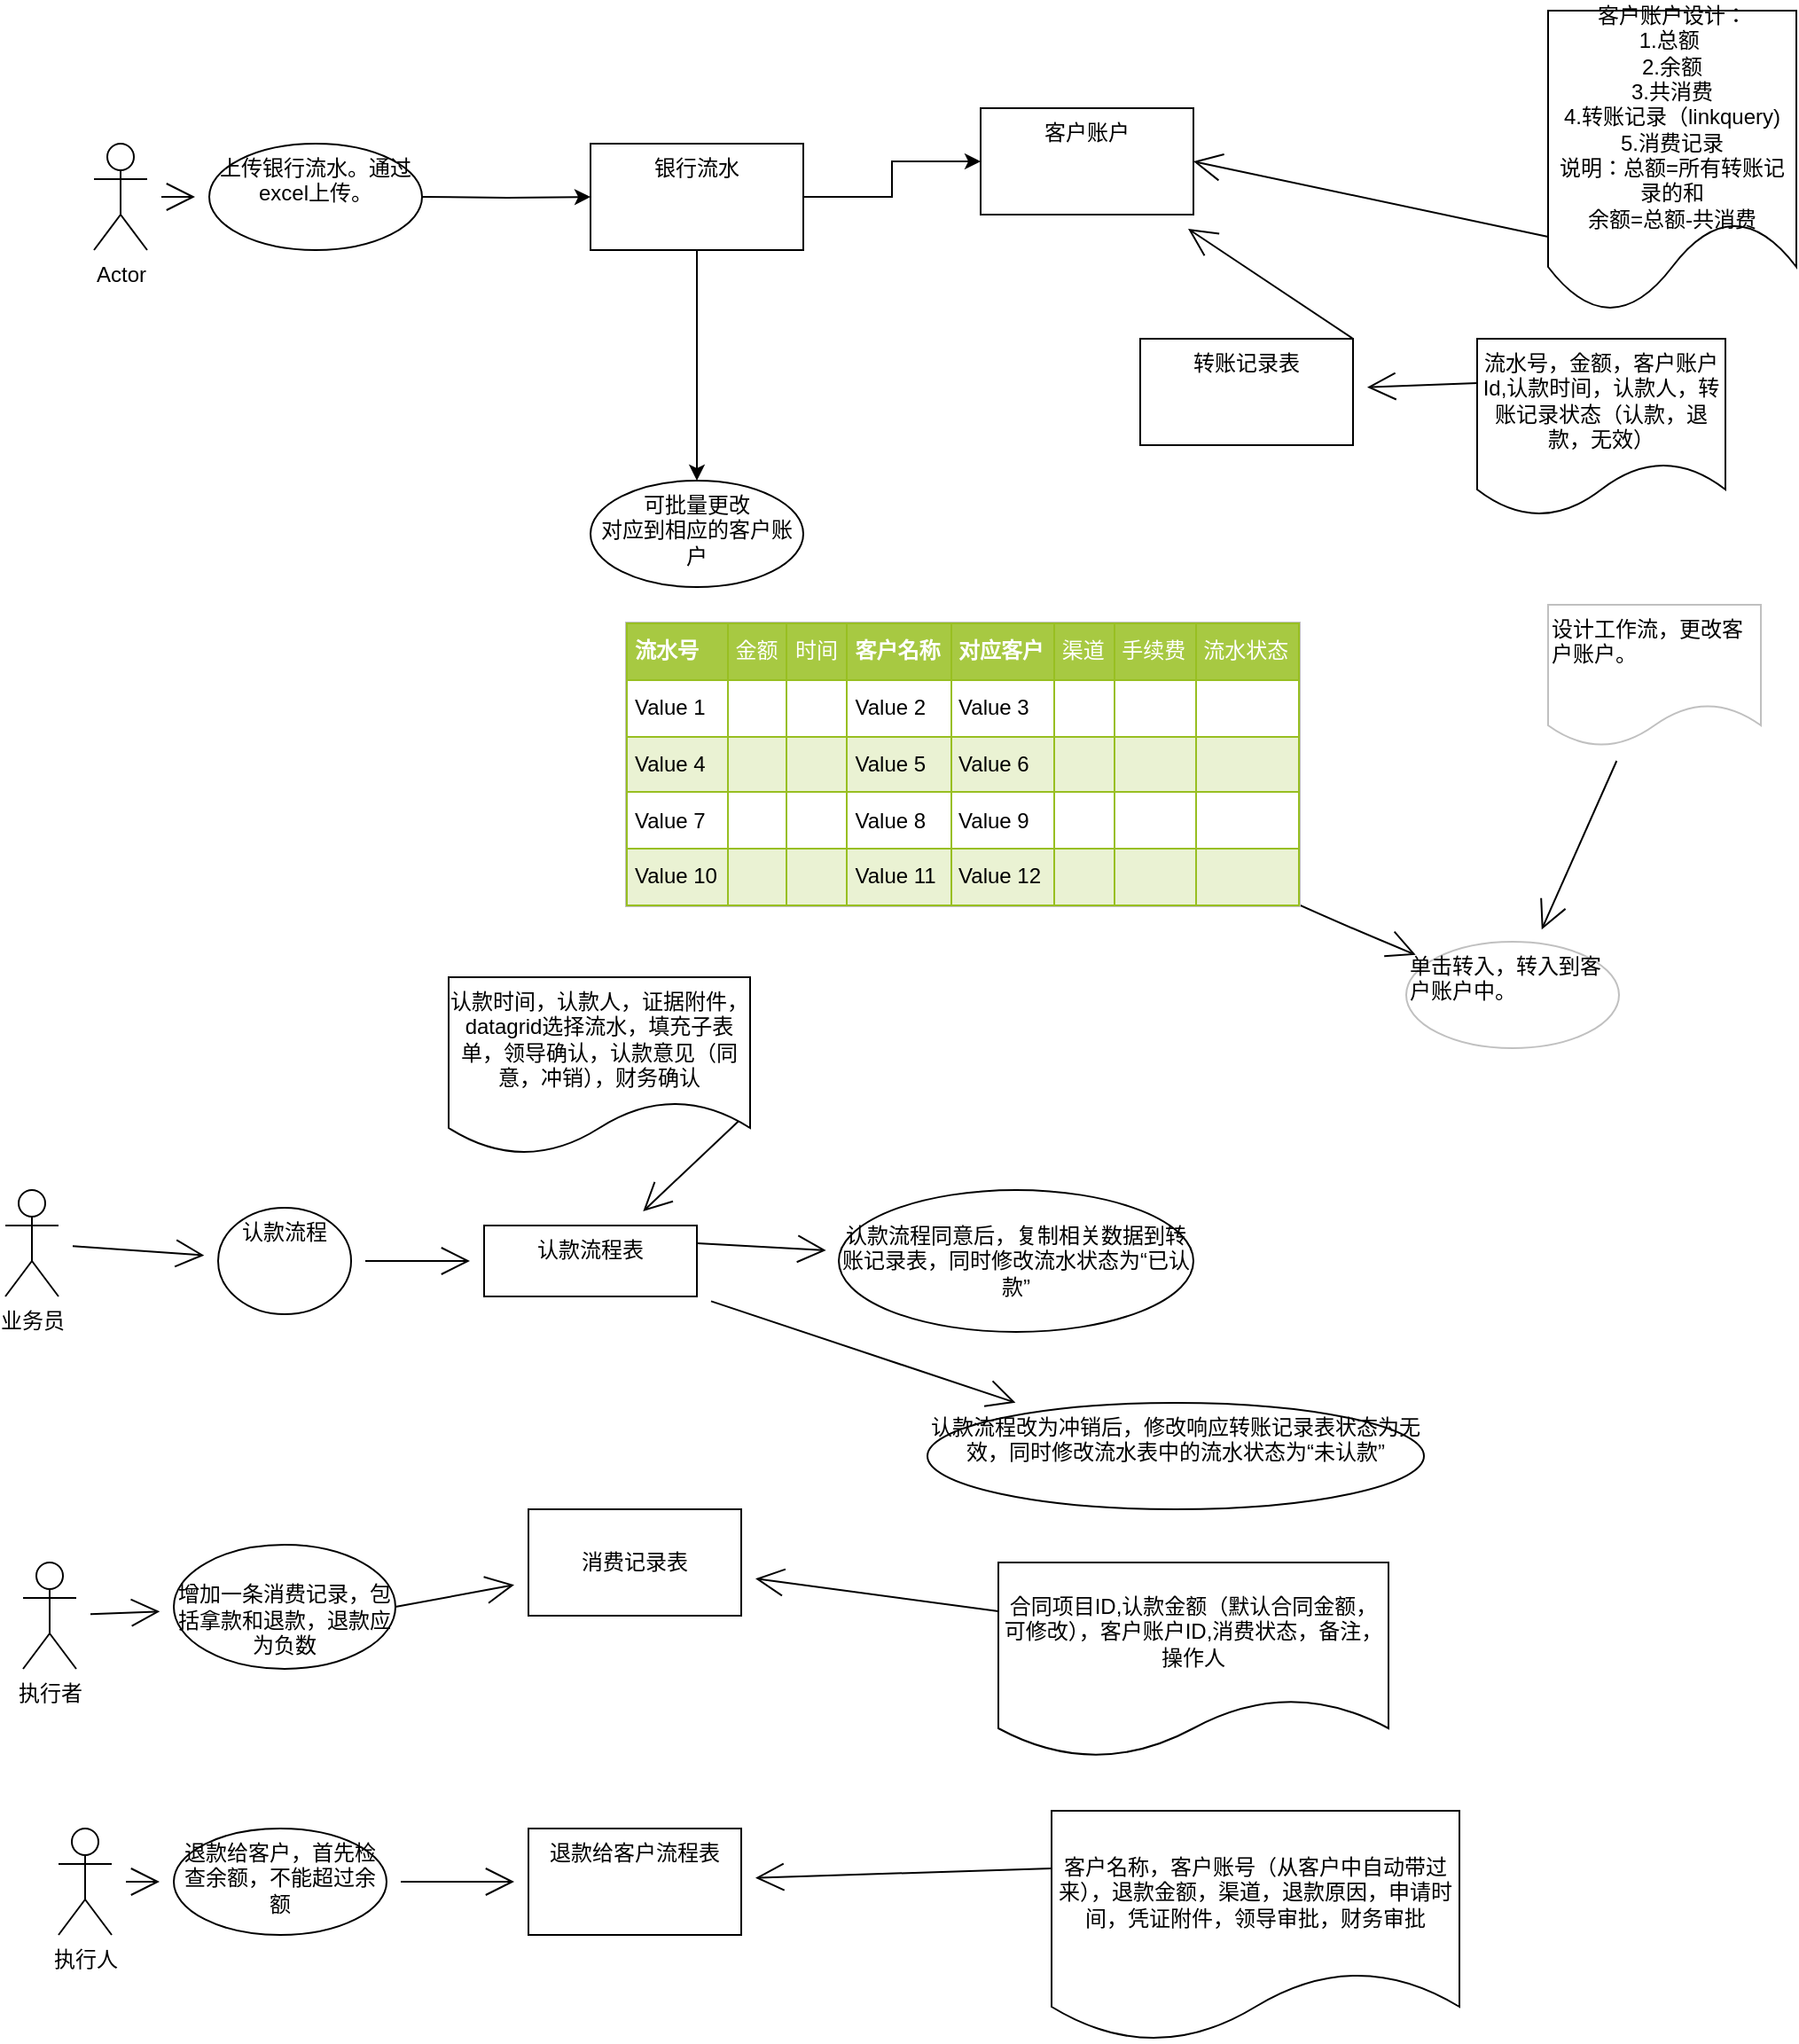 <mxfile version="15.3.3" type="github">
  <diagram id="i9z5DV8Quiy5ul4YF9sL" name="Page-1">
    <mxGraphModel dx="1221" dy="681" grid="1" gridSize="10" guides="1" tooltips="1" connect="1" arrows="1" fold="1" page="1" pageScale="1" pageWidth="827" pageHeight="1169" math="0" shadow="0">
      <root>
        <mxCell id="0" />
        <mxCell id="1" parent="0" />
        <mxCell id="20aYLW1WKIlqMCxb5FEP-12" value="" style="edgeStyle=none;curved=1;rounded=0;orthogonalLoop=1;jettySize=auto;html=1;endArrow=open;startSize=14;endSize=14;sourcePerimeterSpacing=8;targetPerimeterSpacing=8;" parent="1" source="_qh5CtxLGN5EkOG5CYsD-1" target="20aYLW1WKIlqMCxb5FEP-11" edge="1">
          <mxGeometry relative="1" as="geometry" />
        </mxCell>
        <mxCell id="_qh5CtxLGN5EkOG5CYsD-1" value="Actor" style="shape=umlActor;verticalLabelPosition=bottom;verticalAlign=top;html=1;outlineConnect=0;" parent="1" vertex="1">
          <mxGeometry x="60" y="90" width="30" height="60" as="geometry" />
        </mxCell>
        <mxCell id="_qh5CtxLGN5EkOG5CYsD-5" value="" style="edgeStyle=orthogonalEdgeStyle;rounded=0;orthogonalLoop=1;jettySize=auto;html=1;" parent="1" target="_qh5CtxLGN5EkOG5CYsD-4" edge="1">
          <mxGeometry relative="1" as="geometry">
            <mxPoint x="245" y="120" as="sourcePoint" />
          </mxGeometry>
        </mxCell>
        <mxCell id="_qh5CtxLGN5EkOG5CYsD-7" value="" style="edgeStyle=orthogonalEdgeStyle;rounded=0;orthogonalLoop=1;jettySize=auto;html=1;" parent="1" source="_qh5CtxLGN5EkOG5CYsD-4" target="_qh5CtxLGN5EkOG5CYsD-6" edge="1">
          <mxGeometry relative="1" as="geometry" />
        </mxCell>
        <mxCell id="_qh5CtxLGN5EkOG5CYsD-9" value="" style="edgeStyle=orthogonalEdgeStyle;rounded=0;orthogonalLoop=1;jettySize=auto;html=1;" parent="1" source="_qh5CtxLGN5EkOG5CYsD-4" target="_qh5CtxLGN5EkOG5CYsD-8" edge="1">
          <mxGeometry relative="1" as="geometry" />
        </mxCell>
        <mxCell id="_qh5CtxLGN5EkOG5CYsD-4" value="银行流水" style="whiteSpace=wrap;html=1;verticalAlign=top;" parent="1" vertex="1">
          <mxGeometry x="340" y="90" width="120" height="60" as="geometry" />
        </mxCell>
        <mxCell id="_qh5CtxLGN5EkOG5CYsD-6" value="客户账户" style="whiteSpace=wrap;html=1;verticalAlign=top;" parent="1" vertex="1">
          <mxGeometry x="560" y="70" width="120" height="60" as="geometry" />
        </mxCell>
        <mxCell id="_qh5CtxLGN5EkOG5CYsD-8" value="可批量更改&lt;br&gt;对应到相应的客户账户" style="ellipse;whiteSpace=wrap;html=1;verticalAlign=top;" parent="1" vertex="1">
          <mxGeometry x="340" y="280" width="120" height="60" as="geometry" />
        </mxCell>
        <mxCell id="20aYLW1WKIlqMCxb5FEP-13" style="edgeStyle=none;curved=1;rounded=0;orthogonalLoop=1;jettySize=auto;html=1;exitX=1;exitY=0.75;exitDx=0;exitDy=0;endArrow=open;startSize=14;endSize=14;sourcePerimeterSpacing=8;targetPerimeterSpacing=8;" parent="1" source="20aYLW1WKIlqMCxb5FEP-1" target="20aYLW1WKIlqMCxb5FEP-4" edge="1">
          <mxGeometry relative="1" as="geometry">
            <Array as="points">
              <mxPoint x="570" y="450" />
            </Array>
          </mxGeometry>
        </mxCell>
        <mxCell id="20aYLW1WKIlqMCxb5FEP-1" value="&lt;table border=&quot;1&quot; width=&quot;100%&quot; cellpadding=&quot;4&quot; style=&quot;width: 100% ; height: 100% ; border-collapse: collapse&quot;&gt;&lt;tbody&gt;&lt;tr style=&quot;background-color: #a7c942 ; color: #ffffff ; border: 1px solid #98bf21&quot;&gt;&lt;th align=&quot;left&quot;&gt;流水号&lt;/th&gt;&lt;td&gt;金额&lt;/td&gt;&lt;td&gt;时间&lt;/td&gt;&lt;th align=&quot;left&quot;&gt;客户名称&lt;/th&gt;&lt;th align=&quot;left&quot;&gt;对应客户&lt;/th&gt;&lt;td&gt;渠道&lt;/td&gt;&lt;td&gt;手续费&lt;/td&gt;&lt;td&gt;流水状态&lt;/td&gt;&lt;/tr&gt;&lt;tr style=&quot;border: 1px solid #98bf21&quot;&gt;&lt;td&gt;Value 1&lt;/td&gt;&lt;td&gt;&lt;br&gt;&lt;/td&gt;&lt;td&gt;&lt;br&gt;&lt;/td&gt;&lt;td&gt;Value 2&lt;/td&gt;&lt;td&gt;Value 3&lt;/td&gt;&lt;td&gt;&lt;br&gt;&lt;/td&gt;&lt;td&gt;&lt;br&gt;&lt;/td&gt;&lt;td&gt;&lt;br&gt;&lt;/td&gt;&lt;/tr&gt;&lt;tr style=&quot;background-color: #eaf2d3 ; border: 1px solid #98bf21&quot;&gt;&lt;td&gt;Value 4&lt;/td&gt;&lt;td&gt;&lt;br&gt;&lt;/td&gt;&lt;td&gt;&lt;br&gt;&lt;/td&gt;&lt;td&gt;Value 5&lt;/td&gt;&lt;td&gt;Value 6&lt;/td&gt;&lt;td&gt;&lt;br&gt;&lt;/td&gt;&lt;td&gt;&lt;br&gt;&lt;/td&gt;&lt;td&gt;&lt;br&gt;&lt;/td&gt;&lt;/tr&gt;&lt;tr style=&quot;border: 1px solid #98bf21&quot;&gt;&lt;td&gt;Value 7&lt;/td&gt;&lt;td&gt;&lt;br&gt;&lt;/td&gt;&lt;td&gt;&lt;br&gt;&lt;/td&gt;&lt;td&gt;Value 8&lt;/td&gt;&lt;td&gt;Value 9&lt;/td&gt;&lt;td&gt;&lt;br&gt;&lt;/td&gt;&lt;td&gt;&lt;br&gt;&lt;/td&gt;&lt;td&gt;&lt;br&gt;&lt;/td&gt;&lt;/tr&gt;&lt;tr style=&quot;background-color: #eaf2d3 ; border: 1px solid #98bf21&quot;&gt;&lt;td&gt;Value 10&lt;/td&gt;&lt;td&gt;&lt;br&gt;&lt;/td&gt;&lt;td&gt;&lt;br&gt;&lt;/td&gt;&lt;td&gt;Value 11&lt;/td&gt;&lt;td&gt;Value 12&lt;/td&gt;&lt;td&gt;&lt;br&gt;&lt;/td&gt;&lt;td&gt;&lt;br&gt;&lt;/td&gt;&lt;td&gt;&lt;br&gt;&lt;/td&gt;&lt;/tr&gt;&lt;/tbody&gt;&lt;/table&gt;" style="text;html=1;strokeColor=#c0c0c0;fillColor=#ffffff;overflow=fill;rounded=0;hachureGap=4;pointerEvents=0;" parent="1" vertex="1">
          <mxGeometry x="360" y="360" width="380" height="160" as="geometry" />
        </mxCell>
        <mxCell id="20aYLW1WKIlqMCxb5FEP-5" value="" style="edgeStyle=none;curved=1;rounded=0;orthogonalLoop=1;jettySize=auto;html=1;endArrow=open;startSize=14;endSize=14;sourcePerimeterSpacing=8;targetPerimeterSpacing=8;" parent="1" source="20aYLW1WKIlqMCxb5FEP-2" target="20aYLW1WKIlqMCxb5FEP-4" edge="1">
          <mxGeometry relative="1" as="geometry" />
        </mxCell>
        <mxCell id="20aYLW1WKIlqMCxb5FEP-2" value="&lt;span&gt;设计工作流，更改客户账户。&lt;/span&gt;" style="shape=document;whiteSpace=wrap;html=1;boundedLbl=1;rounded=0;align=left;verticalAlign=top;strokeColor=#c0c0c0;hachureGap=4;" parent="1" vertex="1">
          <mxGeometry x="880" y="350" width="120" height="80" as="geometry" />
        </mxCell>
        <mxCell id="20aYLW1WKIlqMCxb5FEP-4" value="单击转入，转入到客户账户中。" style="ellipse;whiteSpace=wrap;html=1;rounded=0;align=left;verticalAlign=top;strokeColor=#c0c0c0;hachureGap=4;" parent="1" vertex="1">
          <mxGeometry x="800" y="540" width="120" height="60" as="geometry" />
        </mxCell>
        <mxCell id="20aYLW1WKIlqMCxb5FEP-11" value="&lt;span&gt;上传银行流水。通过excel上传。&lt;/span&gt;" style="ellipse;whiteSpace=wrap;html=1;verticalAlign=top;" parent="1" vertex="1">
          <mxGeometry x="125" y="90" width="120" height="60" as="geometry" />
        </mxCell>
        <mxCell id="20aYLW1WKIlqMCxb5FEP-21" style="edgeStyle=none;curved=1;rounded=0;orthogonalLoop=1;jettySize=auto;html=1;exitX=0;exitY=0.75;exitDx=0;exitDy=0;entryX=1;entryY=0.5;entryDx=0;entryDy=0;endArrow=open;startSize=14;endSize=14;sourcePerimeterSpacing=8;targetPerimeterSpacing=8;" parent="1" source="20aYLW1WKIlqMCxb5FEP-20" target="_qh5CtxLGN5EkOG5CYsD-6" edge="1">
          <mxGeometry relative="1" as="geometry" />
        </mxCell>
        <mxCell id="20aYLW1WKIlqMCxb5FEP-20" value="客户账户设计：&lt;br&gt;1.总额&amp;nbsp; &lt;br&gt;2.余额&lt;br&gt;3.共消费&lt;br&gt;4.转账记录（linkquery)&lt;br&gt;5.消费记录&lt;br&gt;说明：总额=所有转账记录的和&lt;br&gt;余额=总额-共消费" style="shape=document;whiteSpace=wrap;html=1;boundedLbl=1;hachureGap=4;pointerEvents=0;" parent="1" vertex="1">
          <mxGeometry x="880" y="15" width="140" height="170" as="geometry" />
        </mxCell>
        <mxCell id="EWIhEaEtXWLnVECfUyCJ-3" value="" style="edgeStyle=none;curved=1;rounded=0;orthogonalLoop=1;jettySize=auto;html=1;endArrow=open;startSize=14;endSize=14;sourcePerimeterSpacing=8;targetPerimeterSpacing=8;" edge="1" parent="1" source="EWIhEaEtXWLnVECfUyCJ-1" target="EWIhEaEtXWLnVECfUyCJ-2">
          <mxGeometry relative="1" as="geometry" />
        </mxCell>
        <mxCell id="EWIhEaEtXWLnVECfUyCJ-1" value="业务员" style="shape=umlActor;verticalLabelPosition=bottom;verticalAlign=top;html=1;outlineConnect=0;hachureGap=4;pointerEvents=0;" vertex="1" parent="1">
          <mxGeometry x="10" y="680" width="30" height="60" as="geometry" />
        </mxCell>
        <mxCell id="EWIhEaEtXWLnVECfUyCJ-5" value="" style="edgeStyle=none;curved=1;rounded=0;orthogonalLoop=1;jettySize=auto;html=1;endArrow=open;startSize=14;endSize=14;sourcePerimeterSpacing=8;targetPerimeterSpacing=8;" edge="1" parent="1" source="EWIhEaEtXWLnVECfUyCJ-2" target="EWIhEaEtXWLnVECfUyCJ-4">
          <mxGeometry relative="1" as="geometry" />
        </mxCell>
        <mxCell id="EWIhEaEtXWLnVECfUyCJ-2" value="认款流程" style="ellipse;whiteSpace=wrap;html=1;verticalAlign=top;hachureGap=4;" vertex="1" parent="1">
          <mxGeometry x="130" y="690" width="75" height="60" as="geometry" />
        </mxCell>
        <mxCell id="EWIhEaEtXWLnVECfUyCJ-15" style="edgeStyle=none;curved=1;rounded=0;orthogonalLoop=1;jettySize=auto;html=1;exitX=1;exitY=0.25;exitDx=0;exitDy=0;endArrow=open;startSize=14;endSize=14;sourcePerimeterSpacing=8;targetPerimeterSpacing=8;" edge="1" parent="1" source="EWIhEaEtXWLnVECfUyCJ-4" target="EWIhEaEtXWLnVECfUyCJ-14">
          <mxGeometry relative="1" as="geometry" />
        </mxCell>
        <mxCell id="EWIhEaEtXWLnVECfUyCJ-22" value="" style="edgeStyle=none;curved=1;rounded=0;orthogonalLoop=1;jettySize=auto;html=1;endArrow=open;startSize=14;endSize=14;sourcePerimeterSpacing=8;targetPerimeterSpacing=8;" edge="1" parent="1" source="EWIhEaEtXWLnVECfUyCJ-4" target="EWIhEaEtXWLnVECfUyCJ-21">
          <mxGeometry relative="1" as="geometry" />
        </mxCell>
        <mxCell id="EWIhEaEtXWLnVECfUyCJ-4" value="认款流程表" style="whiteSpace=wrap;html=1;verticalAlign=top;hachureGap=4;" vertex="1" parent="1">
          <mxGeometry x="280" y="700" width="120" height="40" as="geometry" />
        </mxCell>
        <mxCell id="EWIhEaEtXWLnVECfUyCJ-8" style="edgeStyle=none;curved=1;rounded=0;orthogonalLoop=1;jettySize=auto;html=1;exitX=1;exitY=0.75;exitDx=0;exitDy=0;endArrow=open;startSize=14;endSize=14;sourcePerimeterSpacing=8;targetPerimeterSpacing=8;" edge="1" parent="1" source="EWIhEaEtXWLnVECfUyCJ-7" target="EWIhEaEtXWLnVECfUyCJ-4">
          <mxGeometry relative="1" as="geometry" />
        </mxCell>
        <mxCell id="EWIhEaEtXWLnVECfUyCJ-7" value="认款时间，认款人，证据附件，datagrid选择流水，填充子表单，领导确认，认款意见（同意，冲销），财务确认" style="shape=document;whiteSpace=wrap;html=1;boundedLbl=1;hachureGap=4;pointerEvents=0;" vertex="1" parent="1">
          <mxGeometry x="260" y="560" width="170" height="100" as="geometry" />
        </mxCell>
        <mxCell id="EWIhEaEtXWLnVECfUyCJ-12" style="edgeStyle=none;curved=1;rounded=0;orthogonalLoop=1;jettySize=auto;html=1;exitX=1;exitY=0;exitDx=0;exitDy=0;endArrow=open;startSize=14;endSize=14;sourcePerimeterSpacing=8;targetPerimeterSpacing=8;" edge="1" parent="1" source="EWIhEaEtXWLnVECfUyCJ-10" target="_qh5CtxLGN5EkOG5CYsD-6">
          <mxGeometry relative="1" as="geometry" />
        </mxCell>
        <mxCell id="EWIhEaEtXWLnVECfUyCJ-10" value="转账记录表" style="whiteSpace=wrap;html=1;verticalAlign=top;" vertex="1" parent="1">
          <mxGeometry x="650" y="200" width="120" height="60" as="geometry" />
        </mxCell>
        <mxCell id="EWIhEaEtXWLnVECfUyCJ-17" style="edgeStyle=none;curved=1;rounded=0;orthogonalLoop=1;jettySize=auto;html=1;exitX=0;exitY=0.25;exitDx=0;exitDy=0;endArrow=open;startSize=14;endSize=14;sourcePerimeterSpacing=8;targetPerimeterSpacing=8;" edge="1" parent="1" source="EWIhEaEtXWLnVECfUyCJ-13" target="EWIhEaEtXWLnVECfUyCJ-10">
          <mxGeometry relative="1" as="geometry" />
        </mxCell>
        <mxCell id="EWIhEaEtXWLnVECfUyCJ-13" value="流水号，金额，客户账户Id,认款时间，认款人，转账记录状态（认款，退款，无效）" style="shape=document;whiteSpace=wrap;html=1;boundedLbl=1;hachureGap=4;pointerEvents=0;" vertex="1" parent="1">
          <mxGeometry x="840" y="200" width="140" height="100" as="geometry" />
        </mxCell>
        <mxCell id="EWIhEaEtXWLnVECfUyCJ-14" value="认款流程同意后，复制相关数据到转账记录表，同时修改流水状态为“已认款”" style="ellipse;whiteSpace=wrap;html=1;hachureGap=4;pointerEvents=0;" vertex="1" parent="1">
          <mxGeometry x="480" y="680" width="200" height="80" as="geometry" />
        </mxCell>
        <mxCell id="EWIhEaEtXWLnVECfUyCJ-21" value="&lt;span&gt;认款流程改为冲销后，修改响应转账记录表状态为无效，同时修改流水表中的流水状态为“未认款”&lt;/span&gt;" style="ellipse;whiteSpace=wrap;html=1;verticalAlign=top;hachureGap=4;" vertex="1" parent="1">
          <mxGeometry x="530" y="800" width="280" height="60" as="geometry" />
        </mxCell>
        <mxCell id="EWIhEaEtXWLnVECfUyCJ-23" value="消费记录表" style="rounded=0;whiteSpace=wrap;html=1;hachureGap=4;pointerEvents=0;" vertex="1" parent="1">
          <mxGeometry x="305" y="860" width="120" height="60" as="geometry" />
        </mxCell>
        <mxCell id="EWIhEaEtXWLnVECfUyCJ-27" value="" style="edgeStyle=none;curved=1;rounded=0;orthogonalLoop=1;jettySize=auto;html=1;endArrow=open;startSize=14;endSize=14;sourcePerimeterSpacing=8;targetPerimeterSpacing=8;" edge="1" parent="1" source="EWIhEaEtXWLnVECfUyCJ-24" target="EWIhEaEtXWLnVECfUyCJ-26">
          <mxGeometry relative="1" as="geometry" />
        </mxCell>
        <mxCell id="EWIhEaEtXWLnVECfUyCJ-24" value="执行者" style="shape=umlActor;verticalLabelPosition=bottom;verticalAlign=top;html=1;outlineConnect=0;hachureGap=4;pointerEvents=0;" vertex="1" parent="1">
          <mxGeometry x="20" y="890" width="30" height="60" as="geometry" />
        </mxCell>
        <mxCell id="EWIhEaEtXWLnVECfUyCJ-29" style="edgeStyle=none;curved=1;rounded=0;orthogonalLoop=1;jettySize=auto;html=1;exitX=1;exitY=0.5;exitDx=0;exitDy=0;endArrow=open;startSize=14;endSize=14;sourcePerimeterSpacing=8;targetPerimeterSpacing=8;" edge="1" parent="1" source="EWIhEaEtXWLnVECfUyCJ-26" target="EWIhEaEtXWLnVECfUyCJ-23">
          <mxGeometry relative="1" as="geometry" />
        </mxCell>
        <mxCell id="EWIhEaEtXWLnVECfUyCJ-26" value="&lt;br&gt;增加一条消费记录，包括拿款和退款，退款应为负数" style="ellipse;whiteSpace=wrap;html=1;verticalAlign=top;hachureGap=4;" vertex="1" parent="1">
          <mxGeometry x="105" y="880" width="125" height="70" as="geometry" />
        </mxCell>
        <mxCell id="EWIhEaEtXWLnVECfUyCJ-30" style="edgeStyle=none;curved=1;rounded=0;orthogonalLoop=1;jettySize=auto;html=1;exitX=0;exitY=0.25;exitDx=0;exitDy=0;endArrow=open;startSize=14;endSize=14;sourcePerimeterSpacing=8;targetPerimeterSpacing=8;" edge="1" parent="1" source="EWIhEaEtXWLnVECfUyCJ-28" target="EWIhEaEtXWLnVECfUyCJ-23">
          <mxGeometry relative="1" as="geometry" />
        </mxCell>
        <mxCell id="EWIhEaEtXWLnVECfUyCJ-28" value="合同项目ID,认款金额（默认合同金额，可修改），客户账户ID,消费状态，备注，操作人" style="shape=document;whiteSpace=wrap;html=1;boundedLbl=1;hachureGap=4;pointerEvents=0;" vertex="1" parent="1">
          <mxGeometry x="570" y="890" width="220" height="110" as="geometry" />
        </mxCell>
        <mxCell id="EWIhEaEtXWLnVECfUyCJ-34" value="" style="edgeStyle=none;curved=1;rounded=0;orthogonalLoop=1;jettySize=auto;html=1;endArrow=open;startSize=14;endSize=14;sourcePerimeterSpacing=8;targetPerimeterSpacing=8;" edge="1" parent="1" source="EWIhEaEtXWLnVECfUyCJ-32" target="EWIhEaEtXWLnVECfUyCJ-33">
          <mxGeometry relative="1" as="geometry" />
        </mxCell>
        <mxCell id="EWIhEaEtXWLnVECfUyCJ-32" value="执行人" style="shape=umlActor;verticalLabelPosition=bottom;verticalAlign=top;html=1;outlineConnect=0;hachureGap=4;pointerEvents=0;" vertex="1" parent="1">
          <mxGeometry x="40" y="1040" width="30" height="60" as="geometry" />
        </mxCell>
        <mxCell id="EWIhEaEtXWLnVECfUyCJ-36" value="" style="edgeStyle=none;curved=1;rounded=0;orthogonalLoop=1;jettySize=auto;html=1;endArrow=open;startSize=14;endSize=14;sourcePerimeterSpacing=8;targetPerimeterSpacing=8;" edge="1" parent="1" source="EWIhEaEtXWLnVECfUyCJ-33" target="EWIhEaEtXWLnVECfUyCJ-35">
          <mxGeometry relative="1" as="geometry" />
        </mxCell>
        <mxCell id="EWIhEaEtXWLnVECfUyCJ-33" value="退款给客户，首先检查余额，不能超过余额" style="ellipse;whiteSpace=wrap;html=1;verticalAlign=top;hachureGap=4;" vertex="1" parent="1">
          <mxGeometry x="105" y="1040" width="120" height="60" as="geometry" />
        </mxCell>
        <mxCell id="EWIhEaEtXWLnVECfUyCJ-35" value="退款给客户流程表" style="whiteSpace=wrap;html=1;verticalAlign=top;hachureGap=4;" vertex="1" parent="1">
          <mxGeometry x="305" y="1040" width="120" height="60" as="geometry" />
        </mxCell>
        <mxCell id="EWIhEaEtXWLnVECfUyCJ-38" style="edgeStyle=none;curved=1;rounded=0;orthogonalLoop=1;jettySize=auto;html=1;exitX=0;exitY=0.25;exitDx=0;exitDy=0;endArrow=open;startSize=14;endSize=14;sourcePerimeterSpacing=8;targetPerimeterSpacing=8;" edge="1" parent="1" source="EWIhEaEtXWLnVECfUyCJ-37" target="EWIhEaEtXWLnVECfUyCJ-35">
          <mxGeometry relative="1" as="geometry" />
        </mxCell>
        <mxCell id="EWIhEaEtXWLnVECfUyCJ-37" value="客户名称，客户账号（从客户中自动带过来），退款金额，渠道，退款原因，申请时间，凭证附件，领导审批，财务审批" style="shape=document;whiteSpace=wrap;html=1;boundedLbl=1;hachureGap=4;pointerEvents=0;" vertex="1" parent="1">
          <mxGeometry x="600" y="1030" width="230" height="130" as="geometry" />
        </mxCell>
      </root>
    </mxGraphModel>
  </diagram>
</mxfile>
